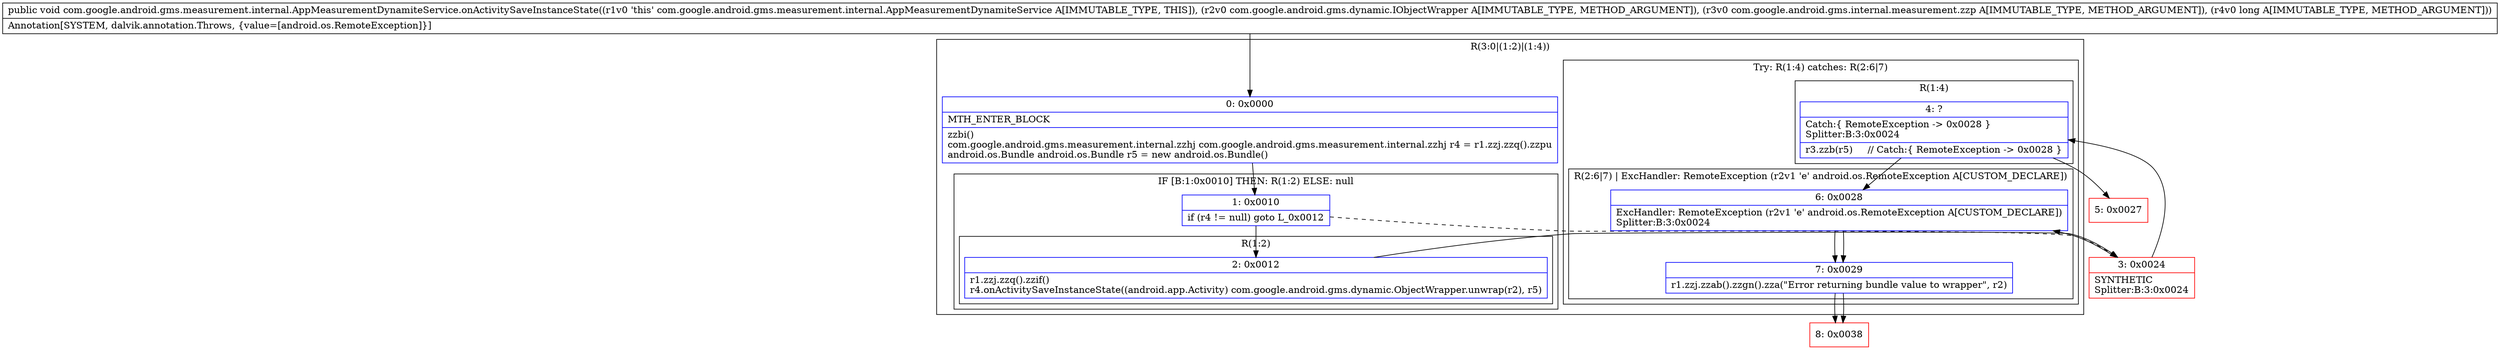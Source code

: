 digraph "CFG forcom.google.android.gms.measurement.internal.AppMeasurementDynamiteService.onActivitySaveInstanceState(Lcom\/google\/android\/gms\/dynamic\/IObjectWrapper;Lcom\/google\/android\/gms\/internal\/measurement\/zzp;J)V" {
subgraph cluster_Region_2089865980 {
label = "R(3:0|(1:2)|(1:4))";
node [shape=record,color=blue];
Node_0 [shape=record,label="{0\:\ 0x0000|MTH_ENTER_BLOCK\l|zzbi()\lcom.google.android.gms.measurement.internal.zzhj com.google.android.gms.measurement.internal.zzhj r4 = r1.zzj.zzq().zzpu\landroid.os.Bundle android.os.Bundle r5 = new android.os.Bundle()\l}"];
subgraph cluster_IfRegion_170328525 {
label = "IF [B:1:0x0010] THEN: R(1:2) ELSE: null";
node [shape=record,color=blue];
Node_1 [shape=record,label="{1\:\ 0x0010|if (r4 != null) goto L_0x0012\l}"];
subgraph cluster_Region_530170370 {
label = "R(1:2)";
node [shape=record,color=blue];
Node_2 [shape=record,label="{2\:\ 0x0012|r1.zzj.zzq().zzif()\lr4.onActivitySaveInstanceState((android.app.Activity) com.google.android.gms.dynamic.ObjectWrapper.unwrap(r2), r5)\l}"];
}
}
subgraph cluster_TryCatchRegion_1455414084 {
label = "Try: R(1:4) catches: R(2:6|7)";
node [shape=record,color=blue];
subgraph cluster_Region_576657095 {
label = "R(1:4)";
node [shape=record,color=blue];
Node_4 [shape=record,label="{4\:\ ?|Catch:\{ RemoteException \-\> 0x0028 \}\lSplitter:B:3:0x0024\l|r3.zzb(r5)     \/\/ Catch:\{ RemoteException \-\> 0x0028 \}\l}"];
}
subgraph cluster_Region_948826415 {
label = "R(2:6|7) | ExcHandler: RemoteException (r2v1 'e' android.os.RemoteException A[CUSTOM_DECLARE])\l";
node [shape=record,color=blue];
Node_6 [shape=record,label="{6\:\ 0x0028|ExcHandler: RemoteException (r2v1 'e' android.os.RemoteException A[CUSTOM_DECLARE])\lSplitter:B:3:0x0024\l}"];
Node_7 [shape=record,label="{7\:\ 0x0029|r1.zzj.zzab().zzgn().zza(\"Error returning bundle value to wrapper\", r2)\l}"];
}
}
}
subgraph cluster_Region_948826415 {
label = "R(2:6|7) | ExcHandler: RemoteException (r2v1 'e' android.os.RemoteException A[CUSTOM_DECLARE])\l";
node [shape=record,color=blue];
Node_6 [shape=record,label="{6\:\ 0x0028|ExcHandler: RemoteException (r2v1 'e' android.os.RemoteException A[CUSTOM_DECLARE])\lSplitter:B:3:0x0024\l}"];
Node_7 [shape=record,label="{7\:\ 0x0029|r1.zzj.zzab().zzgn().zza(\"Error returning bundle value to wrapper\", r2)\l}"];
}
Node_3 [shape=record,color=red,label="{3\:\ 0x0024|SYNTHETIC\lSplitter:B:3:0x0024\l}"];
Node_5 [shape=record,color=red,label="{5\:\ 0x0027}"];
Node_8 [shape=record,color=red,label="{8\:\ 0x0038}"];
MethodNode[shape=record,label="{public void com.google.android.gms.measurement.internal.AppMeasurementDynamiteService.onActivitySaveInstanceState((r1v0 'this' com.google.android.gms.measurement.internal.AppMeasurementDynamiteService A[IMMUTABLE_TYPE, THIS]), (r2v0 com.google.android.gms.dynamic.IObjectWrapper A[IMMUTABLE_TYPE, METHOD_ARGUMENT]), (r3v0 com.google.android.gms.internal.measurement.zzp A[IMMUTABLE_TYPE, METHOD_ARGUMENT]), (r4v0 long A[IMMUTABLE_TYPE, METHOD_ARGUMENT]))  | Annotation[SYSTEM, dalvik.annotation.Throws, \{value=[android.os.RemoteException]\}]\l}"];
MethodNode -> Node_0;
Node_0 -> Node_1;
Node_1 -> Node_2;
Node_1 -> Node_3[style=dashed];
Node_2 -> Node_3;
Node_4 -> Node_5;
Node_4 -> Node_6;
Node_6 -> Node_7;
Node_7 -> Node_8;
Node_6 -> Node_7;
Node_7 -> Node_8;
Node_3 -> Node_4;
Node_3 -> Node_6;
}

